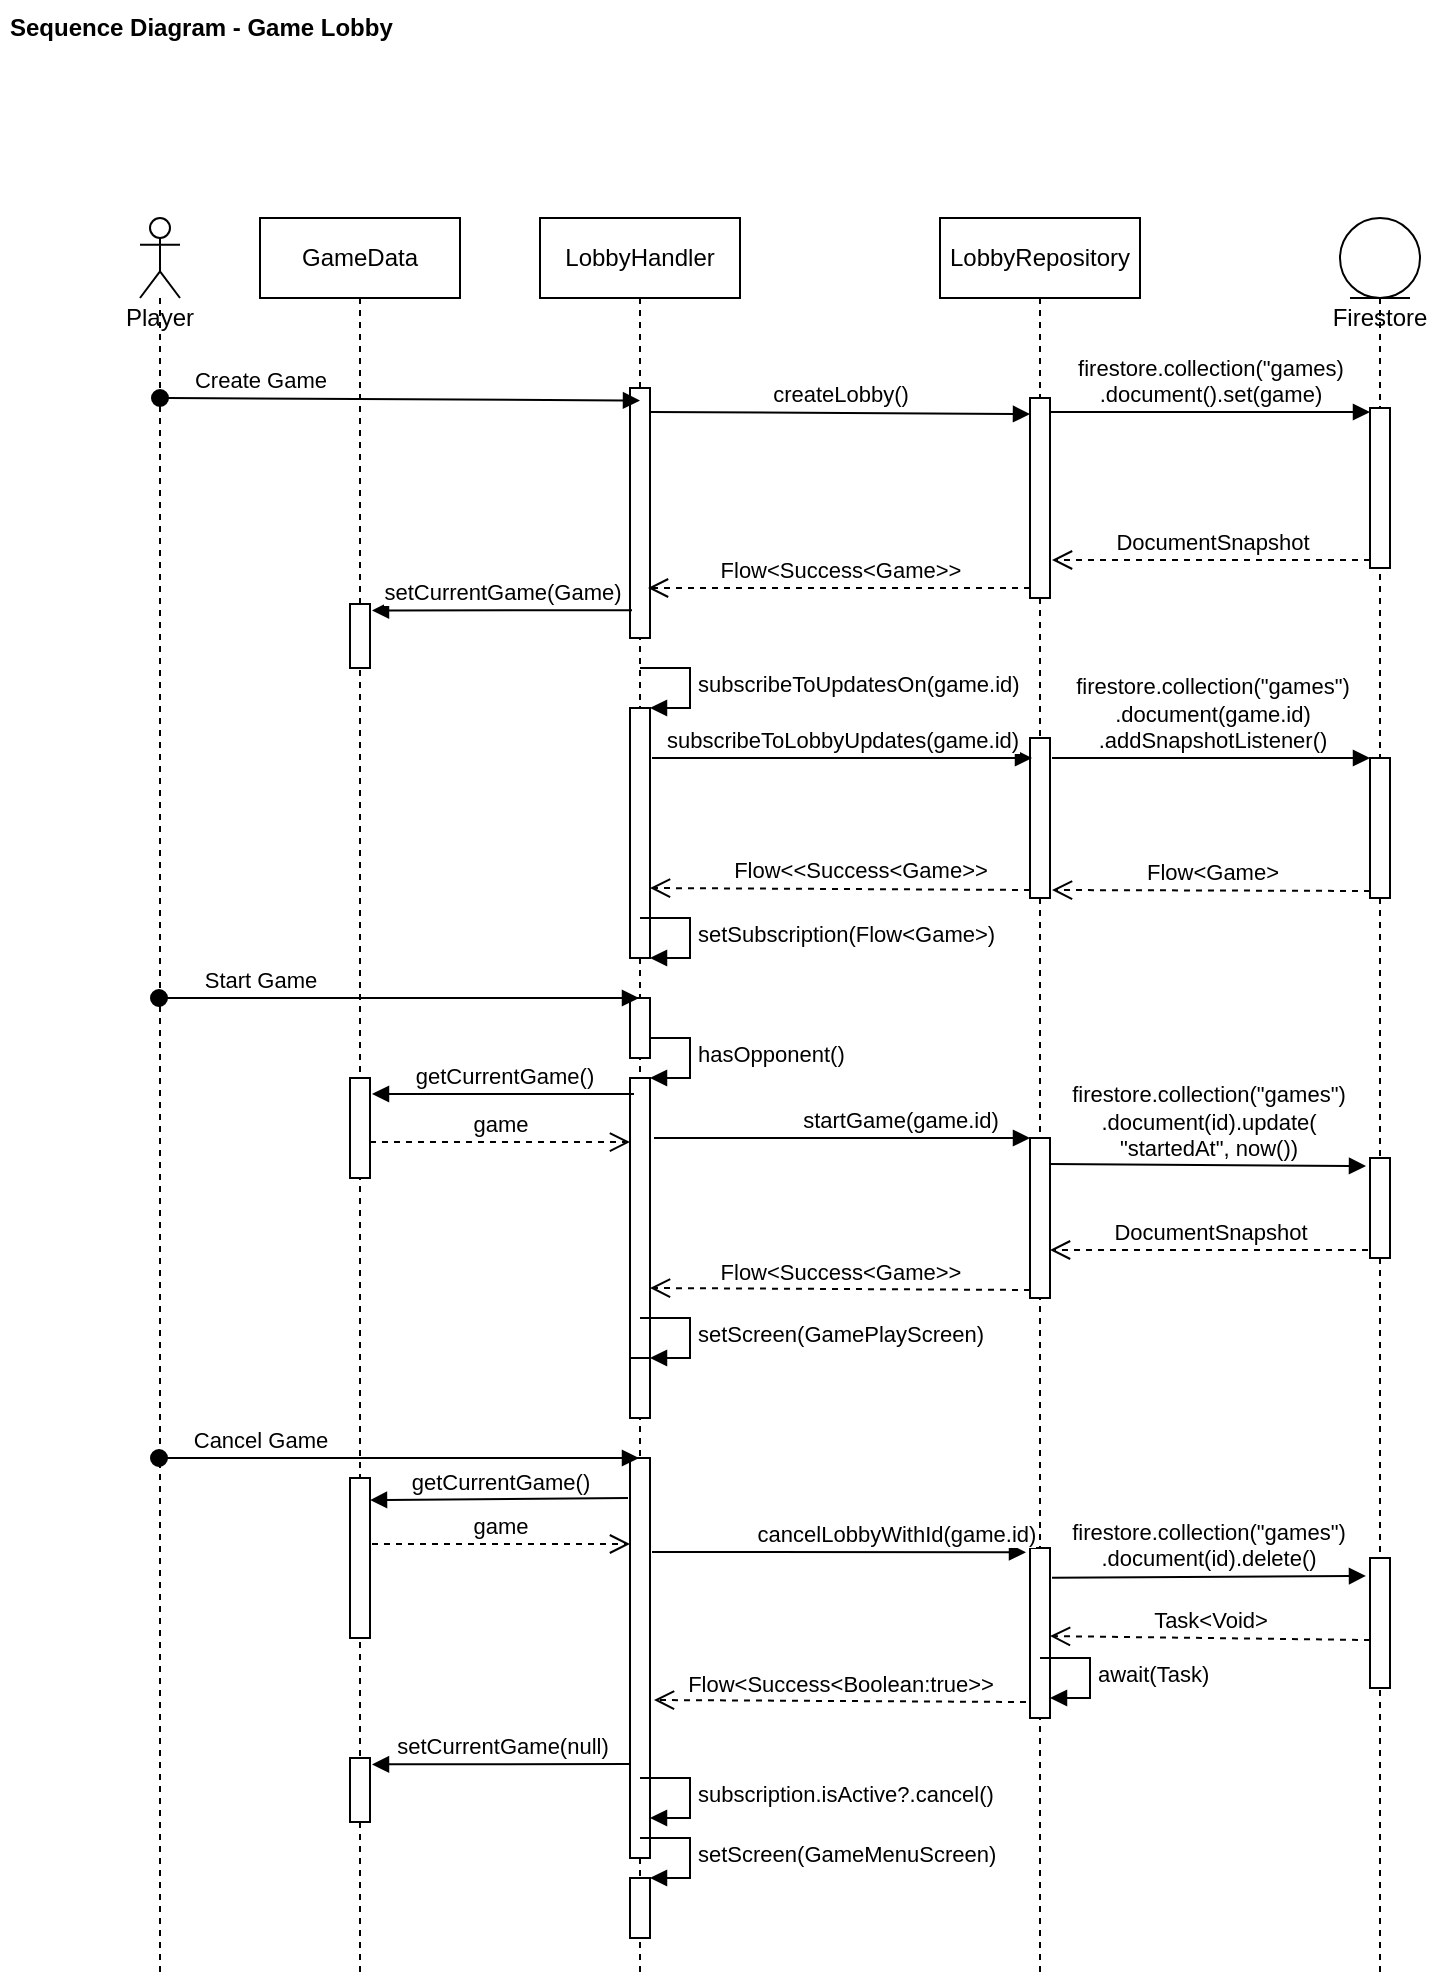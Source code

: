 <mxfile version="13.7.3" type="github" pages="2">
  <diagram id="kgpKYQtTHZ0yAKxKKP6v" name="Create Game">
    <mxGraphModel dx="1422" dy="705" grid="1" gridSize="10" guides="1" tooltips="1" connect="1" arrows="1" fold="1" page="1" pageScale="1" pageWidth="850" pageHeight="1100" math="0" shadow="0">
      <root>
        <mxCell id="0" />
        <mxCell id="1" parent="0" />
        <mxCell id="dDlLGJxj14NWyJv1FB35-57" value="Sequence Diagram - Game Lobby" style="text;align=left;fontStyle=1;verticalAlign=middle;spacingLeft=3;spacingRight=3;strokeColor=none;rotatable=0;points=[[0,0.5],[1,0.5]];portConstraint=eastwest;" parent="1" vertex="1">
          <mxGeometry x="50" y="31" width="230" height="26" as="geometry" />
        </mxCell>
        <mxCell id="G8CXcR0IVf8b9GrvJtcm-22" value="LobbyHandler" style="shape=umlLifeline;perimeter=lifelinePerimeter;whiteSpace=wrap;html=1;container=1;collapsible=0;recursiveResize=0;outlineConnect=0;strokeWidth=1;" vertex="1" parent="1">
          <mxGeometry x="320" y="140" width="100" height="880" as="geometry" />
        </mxCell>
        <mxCell id="G8CXcR0IVf8b9GrvJtcm-37" value="" style="html=1;points=[];perimeter=orthogonalPerimeter;strokeWidth=1;" vertex="1" parent="G8CXcR0IVf8b9GrvJtcm-22">
          <mxGeometry x="45" y="85" width="10" height="125" as="geometry" />
        </mxCell>
        <mxCell id="G8CXcR0IVf8b9GrvJtcm-41" value="" style="html=1;points=[];perimeter=orthogonalPerimeter;strokeWidth=1;" vertex="1" parent="G8CXcR0IVf8b9GrvJtcm-22">
          <mxGeometry x="45" y="430" width="10" height="140" as="geometry" />
        </mxCell>
        <mxCell id="G8CXcR0IVf8b9GrvJtcm-42" value="hasOpponent()" style="edgeStyle=orthogonalEdgeStyle;html=1;align=left;spacingLeft=2;endArrow=block;rounded=0;entryX=1;entryY=0;" edge="1" target="G8CXcR0IVf8b9GrvJtcm-41" parent="G8CXcR0IVf8b9GrvJtcm-22">
          <mxGeometry relative="1" as="geometry">
            <mxPoint x="50" y="410" as="sourcePoint" />
            <Array as="points">
              <mxPoint x="75" y="410" />
            </Array>
          </mxGeometry>
        </mxCell>
        <mxCell id="G8CXcR0IVf8b9GrvJtcm-43" value="" style="html=1;points=[];perimeter=orthogonalPerimeter;strokeWidth=1;" vertex="1" parent="G8CXcR0IVf8b9GrvJtcm-22">
          <mxGeometry x="45" y="390" width="10" height="30" as="geometry" />
        </mxCell>
        <mxCell id="G8CXcR0IVf8b9GrvJtcm-47" value="" style="html=1;points=[];perimeter=orthogonalPerimeter;strokeWidth=1;" vertex="1" parent="G8CXcR0IVf8b9GrvJtcm-22">
          <mxGeometry x="45" y="570" width="10" height="30" as="geometry" />
        </mxCell>
        <mxCell id="G8CXcR0IVf8b9GrvJtcm-48" value="setScreen(GamePlayScreen)" style="edgeStyle=orthogonalEdgeStyle;html=1;align=left;spacingLeft=2;endArrow=block;rounded=0;entryX=1;entryY=0;" edge="1" target="G8CXcR0IVf8b9GrvJtcm-47" parent="G8CXcR0IVf8b9GrvJtcm-22">
          <mxGeometry relative="1" as="geometry">
            <mxPoint x="50" y="550" as="sourcePoint" />
            <Array as="points">
              <mxPoint x="75" y="550" />
            </Array>
          </mxGeometry>
        </mxCell>
        <mxCell id="G8CXcR0IVf8b9GrvJtcm-63" value="" style="html=1;points=[];perimeter=orthogonalPerimeter;strokeWidth=1;" vertex="1" parent="G8CXcR0IVf8b9GrvJtcm-22">
          <mxGeometry x="45" y="245" width="10" height="125" as="geometry" />
        </mxCell>
        <mxCell id="G8CXcR0IVf8b9GrvJtcm-64" value="subscribeToUpdatesOn(game.id)" style="edgeStyle=orthogonalEdgeStyle;html=1;align=left;spacingLeft=2;endArrow=block;rounded=0;entryX=1;entryY=0;" edge="1" target="G8CXcR0IVf8b9GrvJtcm-63" parent="G8CXcR0IVf8b9GrvJtcm-22">
          <mxGeometry relative="1" as="geometry">
            <mxPoint x="50" y="225" as="sourcePoint" />
            <Array as="points">
              <mxPoint x="75" y="225" />
            </Array>
          </mxGeometry>
        </mxCell>
        <mxCell id="G8CXcR0IVf8b9GrvJtcm-74" value="setSubscription(Flow&amp;lt;Game&amp;gt;)" style="edgeStyle=orthogonalEdgeStyle;html=1;align=left;spacingLeft=2;endArrow=block;rounded=0;entryX=1;entryY=0;" edge="1" parent="G8CXcR0IVf8b9GrvJtcm-22">
          <mxGeometry relative="1" as="geometry">
            <mxPoint x="50" y="350" as="sourcePoint" />
            <Array as="points">
              <mxPoint x="75" y="350" />
            </Array>
            <mxPoint x="55" y="370" as="targetPoint" />
          </mxGeometry>
        </mxCell>
        <mxCell id="G8CXcR0IVf8b9GrvJtcm-75" value="" style="html=1;points=[];perimeter=orthogonalPerimeter;strokeWidth=1;" vertex="1" parent="G8CXcR0IVf8b9GrvJtcm-22">
          <mxGeometry x="45" y="620" width="10" height="200" as="geometry" />
        </mxCell>
        <mxCell id="G8CXcR0IVf8b9GrvJtcm-79" value="" style="html=1;points=[];perimeter=orthogonalPerimeter;strokeWidth=1;" vertex="1" parent="G8CXcR0IVf8b9GrvJtcm-22">
          <mxGeometry x="45" y="830" width="10" height="30" as="geometry" />
        </mxCell>
        <mxCell id="G8CXcR0IVf8b9GrvJtcm-80" value="setScreen(GameMenuScreen)" style="edgeStyle=orthogonalEdgeStyle;html=1;align=left;spacingLeft=2;endArrow=block;rounded=0;entryX=1;entryY=0;" edge="1" parent="G8CXcR0IVf8b9GrvJtcm-22" target="G8CXcR0IVf8b9GrvJtcm-79">
          <mxGeometry relative="1" as="geometry">
            <mxPoint x="50" y="810" as="sourcePoint" />
            <Array as="points">
              <mxPoint x="75" y="810" />
            </Array>
          </mxGeometry>
        </mxCell>
        <mxCell id="G8CXcR0IVf8b9GrvJtcm-23" value="LobbyRepository" style="shape=umlLifeline;perimeter=lifelinePerimeter;whiteSpace=wrap;html=1;container=1;collapsible=0;recursiveResize=0;outlineConnect=0;strokeWidth=1;" vertex="1" parent="1">
          <mxGeometry x="520" y="140" width="100" height="880" as="geometry" />
        </mxCell>
        <mxCell id="G8CXcR0IVf8b9GrvJtcm-28" value="" style="html=1;points=[];perimeter=orthogonalPerimeter;strokeWidth=1;" vertex="1" parent="G8CXcR0IVf8b9GrvJtcm-23">
          <mxGeometry x="45" y="90" width="10" height="100" as="geometry" />
        </mxCell>
        <mxCell id="G8CXcR0IVf8b9GrvJtcm-44" value="" style="html=1;points=[];perimeter=orthogonalPerimeter;strokeWidth=1;" vertex="1" parent="G8CXcR0IVf8b9GrvJtcm-23">
          <mxGeometry x="45" y="460" width="10" height="80" as="geometry" />
        </mxCell>
        <mxCell id="G8CXcR0IVf8b9GrvJtcm-66" value="" style="html=1;points=[];perimeter=orthogonalPerimeter;strokeWidth=1;" vertex="1" parent="G8CXcR0IVf8b9GrvJtcm-23">
          <mxGeometry x="45" y="260" width="10" height="80" as="geometry" />
        </mxCell>
        <mxCell id="G8CXcR0IVf8b9GrvJtcm-76" value="" style="html=1;points=[];perimeter=orthogonalPerimeter;strokeWidth=1;" vertex="1" parent="G8CXcR0IVf8b9GrvJtcm-23">
          <mxGeometry x="45" y="665" width="10" height="85" as="geometry" />
        </mxCell>
        <mxCell id="G8CXcR0IVf8b9GrvJtcm-24" value="Player" style="shape=umlLifeline;participant=umlActor;perimeter=lifelinePerimeter;whiteSpace=wrap;html=1;container=1;collapsible=0;recursiveResize=0;verticalAlign=top;spacingTop=36;outlineConnect=0;strokeWidth=1;" vertex="1" parent="1">
          <mxGeometry x="120" y="140" width="20" height="880" as="geometry" />
        </mxCell>
        <mxCell id="G8CXcR0IVf8b9GrvJtcm-31" value="Start Game" style="html=1;verticalAlign=bottom;startArrow=oval;startFill=1;endArrow=block;startSize=8;" edge="1" parent="G8CXcR0IVf8b9GrvJtcm-24">
          <mxGeometry x="-0.578" width="60" relative="1" as="geometry">
            <mxPoint x="9.5" y="390" as="sourcePoint" />
            <mxPoint x="249.5" y="390" as="targetPoint" />
            <mxPoint as="offset" />
          </mxGeometry>
        </mxCell>
        <mxCell id="G8CXcR0IVf8b9GrvJtcm-25" value="Create Game" style="html=1;verticalAlign=bottom;startArrow=oval;startFill=1;endArrow=block;startSize=8;entryX=0.5;entryY=0.05;entryDx=0;entryDy=0;entryPerimeter=0;" edge="1" parent="1" target="G8CXcR0IVf8b9GrvJtcm-37">
          <mxGeometry x="-0.578" width="60" relative="1" as="geometry">
            <mxPoint x="130" y="230" as="sourcePoint" />
            <mxPoint x="310" y="230" as="targetPoint" />
            <mxPoint as="offset" />
          </mxGeometry>
        </mxCell>
        <mxCell id="G8CXcR0IVf8b9GrvJtcm-26" value="Cancel Game" style="html=1;verticalAlign=bottom;startArrow=oval;startFill=1;endArrow=block;startSize=8;" edge="1" parent="1">
          <mxGeometry x="-0.578" width="60" relative="1" as="geometry">
            <mxPoint x="129.5" y="760" as="sourcePoint" />
            <mxPoint x="369.5" y="760" as="targetPoint" />
            <mxPoint as="offset" />
          </mxGeometry>
        </mxCell>
        <mxCell id="G8CXcR0IVf8b9GrvJtcm-29" value="createLobby()" style="html=1;verticalAlign=bottom;endArrow=block;entryX=0;entryY=0.08;entryDx=0;entryDy=0;entryPerimeter=0;exitX=1;exitY=0.096;exitDx=0;exitDy=0;exitPerimeter=0;" edge="1" target="G8CXcR0IVf8b9GrvJtcm-28" parent="1" source="G8CXcR0IVf8b9GrvJtcm-37">
          <mxGeometry relative="1" as="geometry">
            <mxPoint x="324" y="238" as="sourcePoint" />
            <mxPoint x="535" y="220" as="targetPoint" />
          </mxGeometry>
        </mxCell>
        <mxCell id="G8CXcR0IVf8b9GrvJtcm-30" value="Flow&amp;lt;Success&amp;lt;Game&amp;gt;&amp;gt;" style="html=1;verticalAlign=bottom;endArrow=open;dashed=1;endSize=8;exitX=0;exitY=0.95;entryX=0.9;entryY=0.8;entryDx=0;entryDy=0;entryPerimeter=0;" edge="1" source="G8CXcR0IVf8b9GrvJtcm-28" parent="1" target="G8CXcR0IVf8b9GrvJtcm-37">
          <mxGeometry relative="1" as="geometry">
            <mxPoint x="370" y="325" as="targetPoint" />
          </mxGeometry>
        </mxCell>
        <mxCell id="G8CXcR0IVf8b9GrvJtcm-32" value="Firestore" style="shape=umlLifeline;participant=umlEntity;perimeter=lifelinePerimeter;whiteSpace=wrap;html=1;container=1;collapsible=0;recursiveResize=0;verticalAlign=top;spacingTop=36;outlineConnect=0;strokeWidth=1;" vertex="1" parent="1">
          <mxGeometry x="720" y="140" width="40" height="880" as="geometry" />
        </mxCell>
        <mxCell id="G8CXcR0IVf8b9GrvJtcm-34" value="" style="html=1;points=[];perimeter=orthogonalPerimeter;strokeWidth=1;" vertex="1" parent="G8CXcR0IVf8b9GrvJtcm-32">
          <mxGeometry x="15" y="95" width="10" height="80" as="geometry" />
        </mxCell>
        <mxCell id="G8CXcR0IVf8b9GrvJtcm-49" value="" style="html=1;points=[];perimeter=orthogonalPerimeter;strokeWidth=1;" vertex="1" parent="G8CXcR0IVf8b9GrvJtcm-32">
          <mxGeometry x="15" y="470" width="10" height="50" as="geometry" />
        </mxCell>
        <mxCell id="G8CXcR0IVf8b9GrvJtcm-70" value="" style="html=1;points=[];perimeter=orthogonalPerimeter;strokeWidth=1;" vertex="1" parent="G8CXcR0IVf8b9GrvJtcm-32">
          <mxGeometry x="15" y="270" width="10" height="70" as="geometry" />
        </mxCell>
        <mxCell id="G8CXcR0IVf8b9GrvJtcm-85" value="" style="html=1;points=[];perimeter=orthogonalPerimeter;strokeWidth=1;" vertex="1" parent="G8CXcR0IVf8b9GrvJtcm-32">
          <mxGeometry x="15" y="670" width="10" height="65" as="geometry" />
        </mxCell>
        <mxCell id="G8CXcR0IVf8b9GrvJtcm-35" value="firestore.collection(&quot;games)&lt;br&gt;.document().set(game)" style="html=1;verticalAlign=bottom;endArrow=block;entryX=0;entryY=0.025;exitX=1;exitY=0.07;exitDx=0;exitDy=0;exitPerimeter=0;entryDx=0;entryDy=0;entryPerimeter=0;" edge="1" target="G8CXcR0IVf8b9GrvJtcm-34" parent="1" source="G8CXcR0IVf8b9GrvJtcm-28">
          <mxGeometry relative="1" as="geometry">
            <mxPoint x="550" y="235" as="sourcePoint" />
          </mxGeometry>
        </mxCell>
        <mxCell id="G8CXcR0IVf8b9GrvJtcm-36" value="DocumentSnapshot" style="html=1;verticalAlign=bottom;endArrow=open;dashed=1;endSize=8;exitX=0;exitY=0.95;entryX=1.1;entryY=0.81;entryDx=0;entryDy=0;entryPerimeter=0;" edge="1" source="G8CXcR0IVf8b9GrvJtcm-34" parent="1" target="G8CXcR0IVf8b9GrvJtcm-28">
          <mxGeometry relative="1" as="geometry">
            <mxPoint x="645" y="306" as="targetPoint" />
          </mxGeometry>
        </mxCell>
        <mxCell id="G8CXcR0IVf8b9GrvJtcm-45" value="startGame(game.id)" style="html=1;verticalAlign=bottom;endArrow=block;entryX=0;entryY=0;" edge="1" target="G8CXcR0IVf8b9GrvJtcm-44" parent="1">
          <mxGeometry x="0.308" relative="1" as="geometry">
            <mxPoint x="377" y="600" as="sourcePoint" />
            <mxPoint as="offset" />
          </mxGeometry>
        </mxCell>
        <mxCell id="G8CXcR0IVf8b9GrvJtcm-46" value="Flow&amp;lt;Success&amp;lt;Game&amp;gt;&amp;gt;" style="html=1;verticalAlign=bottom;endArrow=open;dashed=1;endSize=8;exitX=0;exitY=0.95;entryX=1;entryY=0.75;entryDx=0;entryDy=0;entryPerimeter=0;" edge="1" source="G8CXcR0IVf8b9GrvJtcm-44" parent="1" target="G8CXcR0IVf8b9GrvJtcm-41">
          <mxGeometry relative="1" as="geometry">
            <mxPoint x="465" y="656" as="targetPoint" />
          </mxGeometry>
        </mxCell>
        <mxCell id="G8CXcR0IVf8b9GrvJtcm-50" value="firestore.collection(&quot;games&quot;)&lt;br&gt;.document(id).update(&lt;br&gt;&quot;startedAt&quot;, now())" style="html=1;verticalAlign=bottom;endArrow=block;entryX=-0.2;entryY=0.08;entryDx=0;entryDy=0;entryPerimeter=0;exitX=1;exitY=0.163;exitDx=0;exitDy=0;exitPerimeter=0;" edge="1" parent="1" source="G8CXcR0IVf8b9GrvJtcm-44" target="G8CXcR0IVf8b9GrvJtcm-49">
          <mxGeometry relative="1" as="geometry">
            <mxPoint x="600" y="640" as="sourcePoint" />
            <mxPoint x="745" y="337" as="targetPoint" />
          </mxGeometry>
        </mxCell>
        <mxCell id="G8CXcR0IVf8b9GrvJtcm-51" value="DocumentSnapshot" style="html=1;verticalAlign=bottom;endArrow=open;dashed=1;endSize=8;exitX=-0.1;exitY=0.92;entryX=1;entryY=0.7;entryDx=0;entryDy=0;entryPerimeter=0;exitDx=0;exitDy=0;exitPerimeter=0;" edge="1" parent="1" source="G8CXcR0IVf8b9GrvJtcm-49" target="G8CXcR0IVf8b9GrvJtcm-44">
          <mxGeometry relative="1" as="geometry">
            <mxPoint x="556" y="411" as="targetPoint" />
            <mxPoint x="745" y="411" as="sourcePoint" />
          </mxGeometry>
        </mxCell>
        <mxCell id="G8CXcR0IVf8b9GrvJtcm-54" value="GameData" style="shape=umlLifeline;perimeter=lifelinePerimeter;whiteSpace=wrap;html=1;container=1;collapsible=0;recursiveResize=0;outlineConnect=0;strokeWidth=1;" vertex="1" parent="1">
          <mxGeometry x="180" y="140" width="100" height="880" as="geometry" />
        </mxCell>
        <mxCell id="G8CXcR0IVf8b9GrvJtcm-55" value="" style="html=1;points=[];perimeter=orthogonalPerimeter;strokeWidth=1;" vertex="1" parent="G8CXcR0IVf8b9GrvJtcm-54">
          <mxGeometry x="45" y="193" width="10" height="32" as="geometry" />
        </mxCell>
        <mxCell id="G8CXcR0IVf8b9GrvJtcm-59" value="" style="html=1;points=[];perimeter=orthogonalPerimeter;strokeWidth=1;" vertex="1" parent="G8CXcR0IVf8b9GrvJtcm-54">
          <mxGeometry x="45" y="430" width="10" height="50" as="geometry" />
        </mxCell>
        <mxCell id="G8CXcR0IVf8b9GrvJtcm-77" value="" style="html=1;points=[];perimeter=orthogonalPerimeter;strokeWidth=1;" vertex="1" parent="G8CXcR0IVf8b9GrvJtcm-54">
          <mxGeometry x="45" y="770" width="10" height="32" as="geometry" />
        </mxCell>
        <mxCell id="G8CXcR0IVf8b9GrvJtcm-83" value="" style="html=1;points=[];perimeter=orthogonalPerimeter;strokeWidth=1;" vertex="1" parent="G8CXcR0IVf8b9GrvJtcm-54">
          <mxGeometry x="45" y="630" width="10" height="80" as="geometry" />
        </mxCell>
        <mxCell id="G8CXcR0IVf8b9GrvJtcm-58" value="setCurrentGame(Game)" style="html=1;verticalAlign=bottom;endArrow=block;exitX=0.1;exitY=0.889;exitDx=0;exitDy=0;exitPerimeter=0;entryX=1.1;entryY=0.1;entryDx=0;entryDy=0;entryPerimeter=0;" edge="1" parent="1" source="G8CXcR0IVf8b9GrvJtcm-37" target="G8CXcR0IVf8b9GrvJtcm-55">
          <mxGeometry width="80" relative="1" as="geometry">
            <mxPoint x="330" y="390" as="sourcePoint" />
            <mxPoint x="410" y="390" as="targetPoint" />
          </mxGeometry>
        </mxCell>
        <mxCell id="G8CXcR0IVf8b9GrvJtcm-60" value="getCurrentGame()" style="html=1;verticalAlign=bottom;endArrow=block;entryX=1.1;entryY=0.16;entryDx=0;entryDy=0;entryPerimeter=0;exitX=0.2;exitY=0.057;exitDx=0;exitDy=0;exitPerimeter=0;" edge="1" parent="1" source="G8CXcR0IVf8b9GrvJtcm-41" target="G8CXcR0IVf8b9GrvJtcm-59">
          <mxGeometry width="80" relative="1" as="geometry">
            <mxPoint x="310" y="570" as="sourcePoint" />
            <mxPoint x="360" y="670" as="targetPoint" />
          </mxGeometry>
        </mxCell>
        <mxCell id="G8CXcR0IVf8b9GrvJtcm-62" value="game" style="html=1;verticalAlign=bottom;endArrow=open;dashed=1;endSize=8;exitX=1;exitY=0.64;exitDx=0;exitDy=0;exitPerimeter=0;entryX=0;entryY=0.229;entryDx=0;entryDy=0;entryPerimeter=0;" edge="1" parent="1" source="G8CXcR0IVf8b9GrvJtcm-59" target="G8CXcR0IVf8b9GrvJtcm-41">
          <mxGeometry relative="1" as="geometry">
            <mxPoint x="385" y="685" as="targetPoint" />
            <mxPoint x="575" y="686" as="sourcePoint" />
          </mxGeometry>
        </mxCell>
        <mxCell id="G8CXcR0IVf8b9GrvJtcm-67" value="subscribeToLobbyUpdates(game.id)" style="html=1;verticalAlign=bottom;endArrow=block;entryX=0.1;entryY=0.125;entryDx=0;entryDy=0;entryPerimeter=0;" edge="1" target="G8CXcR0IVf8b9GrvJtcm-66" parent="1">
          <mxGeometry relative="1" as="geometry">
            <mxPoint x="376" y="410" as="sourcePoint" />
          </mxGeometry>
        </mxCell>
        <mxCell id="G8CXcR0IVf8b9GrvJtcm-68" value="Flow&amp;lt;&amp;lt;Success&amp;lt;Game&amp;gt;&amp;gt;" style="html=1;verticalAlign=bottom;endArrow=open;dashed=1;endSize=8;exitX=0;exitY=0.95;entryX=1;entryY=0.72;entryDx=0;entryDy=0;entryPerimeter=0;" edge="1" source="G8CXcR0IVf8b9GrvJtcm-66" parent="1" target="G8CXcR0IVf8b9GrvJtcm-63">
          <mxGeometry x="-0.105" y="-1" relative="1" as="geometry">
            <mxPoint x="495" y="476" as="targetPoint" />
            <mxPoint as="offset" />
          </mxGeometry>
        </mxCell>
        <mxCell id="G8CXcR0IVf8b9GrvJtcm-71" value="firestore.collection(&quot;games&quot;)&lt;br&gt;.document(game.id)&lt;br&gt;.addSnapshotListener()" style="html=1;verticalAlign=bottom;endArrow=block;entryX=0;entryY=0;exitX=1.1;exitY=0.125;exitDx=0;exitDy=0;exitPerimeter=0;" edge="1" target="G8CXcR0IVf8b9GrvJtcm-70" parent="1" source="G8CXcR0IVf8b9GrvJtcm-66">
          <mxGeometry relative="1" as="geometry">
            <mxPoint x="665" y="400" as="sourcePoint" />
          </mxGeometry>
        </mxCell>
        <mxCell id="G8CXcR0IVf8b9GrvJtcm-72" value="Flow&amp;lt;Game&amp;gt;" style="html=1;verticalAlign=bottom;endArrow=open;dashed=1;endSize=8;exitX=0;exitY=0.95;entryX=1.1;entryY=0.95;entryDx=0;entryDy=0;entryPerimeter=0;" edge="1" source="G8CXcR0IVf8b9GrvJtcm-70" parent="1" target="G8CXcR0IVf8b9GrvJtcm-66">
          <mxGeometry relative="1" as="geometry">
            <mxPoint x="665" y="476" as="targetPoint" />
          </mxGeometry>
        </mxCell>
        <mxCell id="G8CXcR0IVf8b9GrvJtcm-78" value="setCurrentGame(null)" style="html=1;verticalAlign=bottom;endArrow=block;exitX=0;exitY=0.765;exitDx=0;exitDy=0;exitPerimeter=0;entryX=1.1;entryY=0.1;entryDx=0;entryDy=0;entryPerimeter=0;" edge="1" parent="1" target="G8CXcR0IVf8b9GrvJtcm-77" source="G8CXcR0IVf8b9GrvJtcm-75">
          <mxGeometry width="80" relative="1" as="geometry">
            <mxPoint x="366" y="833.125" as="sourcePoint" />
            <mxPoint x="410" y="887" as="targetPoint" />
          </mxGeometry>
        </mxCell>
        <mxCell id="G8CXcR0IVf8b9GrvJtcm-81" value="cancelLobbyWithId(game.id)" style="html=1;verticalAlign=bottom;endArrow=block;entryX=-0.2;entryY=0.025;exitX=1.1;exitY=0.235;exitDx=0;exitDy=0;exitPerimeter=0;entryDx=0;entryDy=0;entryPerimeter=0;" edge="1" parent="1" source="G8CXcR0IVf8b9GrvJtcm-75" target="G8CXcR0IVf8b9GrvJtcm-76">
          <mxGeometry x="0.308" relative="1" as="geometry">
            <mxPoint x="400" y="770" as="sourcePoint" />
            <mxPoint x="588" y="770" as="targetPoint" />
            <mxPoint as="offset" />
          </mxGeometry>
        </mxCell>
        <mxCell id="G8CXcR0IVf8b9GrvJtcm-82" value="getCurrentGame()" style="html=1;verticalAlign=bottom;endArrow=block;entryX=1;entryY=0.138;entryDx=0;entryDy=0;entryPerimeter=0;exitX=-0.1;exitY=0.1;exitDx=0;exitDy=0;exitPerimeter=0;" edge="1" parent="1" source="G8CXcR0IVf8b9GrvJtcm-75" target="G8CXcR0IVf8b9GrvJtcm-83">
          <mxGeometry width="80" relative="1" as="geometry">
            <mxPoint x="361" y="780" as="sourcePoint" />
            <mxPoint x="230" y="780.02" as="targetPoint" />
          </mxGeometry>
        </mxCell>
        <mxCell id="G8CXcR0IVf8b9GrvJtcm-84" value="game" style="html=1;verticalAlign=bottom;endArrow=open;dashed=1;endSize=8;exitX=1.1;exitY=0.413;exitDx=0;exitDy=0;exitPerimeter=0;entryX=0;entryY=0.215;entryDx=0;entryDy=0;entryPerimeter=0;" edge="1" parent="1" source="G8CXcR0IVf8b9GrvJtcm-83" target="G8CXcR0IVf8b9GrvJtcm-75">
          <mxGeometry relative="1" as="geometry">
            <mxPoint x="375" y="612.06" as="targetPoint" />
            <mxPoint x="245" y="612" as="sourcePoint" />
          </mxGeometry>
        </mxCell>
        <mxCell id="G8CXcR0IVf8b9GrvJtcm-86" value="firestore.collection(&quot;games&quot;)&lt;br&gt;.document(id).delete()" style="html=1;verticalAlign=bottom;endArrow=block;exitX=1.1;exitY=0.175;exitDx=0;exitDy=0;exitPerimeter=0;entryX=-0.2;entryY=0.138;entryDx=0;entryDy=0;entryPerimeter=0;" edge="1" parent="1" source="G8CXcR0IVf8b9GrvJtcm-76" target="G8CXcR0IVf8b9GrvJtcm-85">
          <mxGeometry width="80" relative="1" as="geometry">
            <mxPoint x="620" y="840" as="sourcePoint" />
            <mxPoint x="700" y="840" as="targetPoint" />
          </mxGeometry>
        </mxCell>
        <mxCell id="G8CXcR0IVf8b9GrvJtcm-87" value="Task&amp;lt;Void&amp;gt;" style="html=1;verticalAlign=bottom;endArrow=open;dashed=1;endSize=8;exitX=0;exitY=0.631;entryX=1;entryY=0.518;entryDx=0;entryDy=0;entryPerimeter=0;exitDx=0;exitDy=0;exitPerimeter=0;" edge="1" parent="1" source="G8CXcR0IVf8b9GrvJtcm-85" target="G8CXcR0IVf8b9GrvJtcm-76">
          <mxGeometry relative="1" as="geometry">
            <mxPoint x="540" y="920" as="targetPoint" />
            <mxPoint x="730" y="921" as="sourcePoint" />
          </mxGeometry>
        </mxCell>
        <mxCell id="G8CXcR0IVf8b9GrvJtcm-89" value="Flow&amp;lt;Success&amp;lt;Boolean:true&amp;gt;&amp;gt;" style="html=1;verticalAlign=bottom;endArrow=open;dashed=1;endSize=8;entryX=1.2;entryY=0.605;entryDx=0;entryDy=0;entryPerimeter=0;exitX=-0.2;exitY=0.906;exitDx=0;exitDy=0;exitPerimeter=0;" edge="1" parent="1" source="G8CXcR0IVf8b9GrvJtcm-76" target="G8CXcR0IVf8b9GrvJtcm-75">
          <mxGeometry relative="1" as="geometry">
            <mxPoint x="587" y="861" as="targetPoint" />
            <mxPoint x="560" y="862" as="sourcePoint" />
          </mxGeometry>
        </mxCell>
        <mxCell id="G8CXcR0IVf8b9GrvJtcm-90" value="await(Task)" style="edgeStyle=orthogonalEdgeStyle;html=1;align=left;spacingLeft=2;endArrow=block;rounded=0;entryX=1;entryY=0;" edge="1" parent="1">
          <mxGeometry relative="1" as="geometry">
            <mxPoint x="570" y="860" as="sourcePoint" />
            <Array as="points">
              <mxPoint x="595" y="860" />
            </Array>
            <mxPoint x="575" y="880" as="targetPoint" />
          </mxGeometry>
        </mxCell>
        <mxCell id="G8CXcR0IVf8b9GrvJtcm-91" value="subscription.isActive?.cancel()" style="edgeStyle=orthogonalEdgeStyle;html=1;align=left;spacingLeft=2;endArrow=block;rounded=0;entryX=1;entryY=0;" edge="1" parent="1">
          <mxGeometry relative="1" as="geometry">
            <mxPoint x="370" y="920" as="sourcePoint" />
            <Array as="points">
              <mxPoint x="395" y="920" />
            </Array>
            <mxPoint x="375" y="940" as="targetPoint" />
          </mxGeometry>
        </mxCell>
      </root>
    </mxGraphModel>
  </diagram>
  <diagram name="Join Game" id="2xBuiX94_EXEh1Pn4jv8">
    <mxGraphModel dx="1422" dy="705" grid="1" gridSize="10" guides="1" tooltips="1" connect="1" arrows="1" fold="1" page="1" pageScale="1" pageWidth="850" pageHeight="1100" math="0" shadow="0">
      <root>
        <mxCell id="lXvvvcH5vd0HoB4RLtWZ-0" />
        <mxCell id="lXvvvcH5vd0HoB4RLtWZ-1" parent="lXvvvcH5vd0HoB4RLtWZ-0" />
        <mxCell id="lXvvvcH5vd0HoB4RLtWZ-2" value="Sequence Diagram - Game Lobby" style="text;align=left;fontStyle=1;verticalAlign=middle;spacingLeft=3;spacingRight=3;strokeColor=none;rotatable=0;points=[[0,0.5],[1,0.5]];portConstraint=eastwest;" vertex="1" parent="lXvvvcH5vd0HoB4RLtWZ-1">
          <mxGeometry x="50" y="31" width="230" height="26" as="geometry" />
        </mxCell>
        <mxCell id="lXvvvcH5vd0HoB4RLtWZ-3" value="LobbyHandler" style="shape=umlLifeline;perimeter=lifelinePerimeter;whiteSpace=wrap;html=1;container=1;collapsible=0;recursiveResize=0;outlineConnect=0;strokeWidth=1;" vertex="1" parent="lXvvvcH5vd0HoB4RLtWZ-1">
          <mxGeometry x="300" y="80" width="100" height="850" as="geometry" />
        </mxCell>
        <mxCell id="lXvvvcH5vd0HoB4RLtWZ-4" value="" style="html=1;points=[];perimeter=orthogonalPerimeter;strokeWidth=1;" vertex="1" parent="lXvvvcH5vd0HoB4RLtWZ-3">
          <mxGeometry x="45" y="85" width="10" height="125" as="geometry" />
        </mxCell>
        <mxCell id="lXvvvcH5vd0HoB4RLtWZ-5" value="" style="html=1;points=[];perimeter=orthogonalPerimeter;strokeWidth=1;" vertex="1" parent="lXvvvcH5vd0HoB4RLtWZ-3">
          <mxGeometry x="45" y="430" width="10" height="140" as="geometry" />
        </mxCell>
        <mxCell id="lXvvvcH5vd0HoB4RLtWZ-6" value="hasCurrentGame()" style="edgeStyle=orthogonalEdgeStyle;html=1;align=left;spacingLeft=2;endArrow=block;rounded=0;entryX=1;entryY=0;" edge="1" parent="lXvvvcH5vd0HoB4RLtWZ-3" target="lXvvvcH5vd0HoB4RLtWZ-5">
          <mxGeometry relative="1" as="geometry">
            <mxPoint x="50" y="410" as="sourcePoint" />
            <Array as="points">
              <mxPoint x="75" y="410" />
            </Array>
          </mxGeometry>
        </mxCell>
        <mxCell id="lXvvvcH5vd0HoB4RLtWZ-7" value="" style="html=1;points=[];perimeter=orthogonalPerimeter;strokeWidth=1;" vertex="1" parent="lXvvvcH5vd0HoB4RLtWZ-3">
          <mxGeometry x="45" y="390" width="10" height="30" as="geometry" />
        </mxCell>
        <mxCell id="lXvvvcH5vd0HoB4RLtWZ-8" value="" style="html=1;points=[];perimeter=orthogonalPerimeter;strokeWidth=1;" vertex="1" parent="lXvvvcH5vd0HoB4RLtWZ-3">
          <mxGeometry x="45" y="570" width="10" height="30" as="geometry" />
        </mxCell>
        <mxCell id="lXvvvcH5vd0HoB4RLtWZ-9" value="setScreen(GameMenuScreen)" style="edgeStyle=orthogonalEdgeStyle;html=1;align=left;spacingLeft=2;endArrow=block;rounded=0;entryX=1;entryY=0;" edge="1" parent="lXvvvcH5vd0HoB4RLtWZ-3" target="lXvvvcH5vd0HoB4RLtWZ-8">
          <mxGeometry relative="1" as="geometry">
            <mxPoint x="50" y="550" as="sourcePoint" />
            <Array as="points">
              <mxPoint x="75" y="550" />
            </Array>
          </mxGeometry>
        </mxCell>
        <mxCell id="lXvvvcH5vd0HoB4RLtWZ-10" value="" style="html=1;points=[];perimeter=orthogonalPerimeter;strokeWidth=1;" vertex="1" parent="lXvvvcH5vd0HoB4RLtWZ-3">
          <mxGeometry x="45" y="245" width="10" height="125" as="geometry" />
        </mxCell>
        <mxCell id="lXvvvcH5vd0HoB4RLtWZ-11" value="subscribeToUpdatesOn(game.id)" style="edgeStyle=orthogonalEdgeStyle;html=1;align=left;spacingLeft=2;endArrow=block;rounded=0;entryX=1;entryY=0;" edge="1" parent="lXvvvcH5vd0HoB4RLtWZ-3" target="lXvvvcH5vd0HoB4RLtWZ-10">
          <mxGeometry relative="1" as="geometry">
            <mxPoint x="50" y="225" as="sourcePoint" />
            <Array as="points">
              <mxPoint x="75" y="225" />
            </Array>
          </mxGeometry>
        </mxCell>
        <mxCell id="lXvvvcH5vd0HoB4RLtWZ-12" value="setSubscription(Flow&amp;lt;Game&amp;gt;)" style="edgeStyle=orthogonalEdgeStyle;html=1;align=left;spacingLeft=2;endArrow=block;rounded=0;entryX=1;entryY=0;" edge="1" parent="lXvvvcH5vd0HoB4RLtWZ-3">
          <mxGeometry relative="1" as="geometry">
            <mxPoint x="50" y="350" as="sourcePoint" />
            <Array as="points">
              <mxPoint x="75" y="350" />
            </Array>
            <mxPoint x="55" y="370" as="targetPoint" />
          </mxGeometry>
        </mxCell>
        <mxCell id="lXvvvcH5vd0HoB4RLtWZ-65" value="" style="html=1;points=[];perimeter=orthogonalPerimeter;strokeWidth=1;" vertex="1" parent="lXvvvcH5vd0HoB4RLtWZ-3">
          <mxGeometry x="45" y="620" width="10" height="30" as="geometry" />
        </mxCell>
        <mxCell id="lXvvvcH5vd0HoB4RLtWZ-66" value="" style="html=1;points=[];perimeter=orthogonalPerimeter;strokeWidth=1;" vertex="1" parent="lXvvvcH5vd0HoB4RLtWZ-3">
          <mxGeometry x="45" y="670" width="10" height="30" as="geometry" />
        </mxCell>
        <mxCell id="lXvvvcH5vd0HoB4RLtWZ-67" value="isLobbyDeleted()" style="edgeStyle=orthogonalEdgeStyle;html=1;align=left;spacingLeft=2;endArrow=block;rounded=0;entryX=1;entryY=0;" edge="1" target="lXvvvcH5vd0HoB4RLtWZ-66" parent="lXvvvcH5vd0HoB4RLtWZ-3">
          <mxGeometry relative="1" as="geometry">
            <mxPoint x="50" y="650" as="sourcePoint" />
            <Array as="points">
              <mxPoint x="75" y="650" />
            </Array>
          </mxGeometry>
        </mxCell>
        <mxCell id="lXvvvcH5vd0HoB4RLtWZ-68" value="" style="html=1;points=[];perimeter=orthogonalPerimeter;strokeWidth=1;" vertex="1" parent="lXvvvcH5vd0HoB4RLtWZ-3">
          <mxGeometry x="45" y="730" width="10" height="40" as="geometry" />
        </mxCell>
        <mxCell id="lXvvvcH5vd0HoB4RLtWZ-69" value="isGameStarted()" style="edgeStyle=orthogonalEdgeStyle;html=1;align=left;spacingLeft=2;endArrow=block;rounded=0;entryX=1;entryY=0;" edge="1" target="lXvvvcH5vd0HoB4RLtWZ-68" parent="lXvvvcH5vd0HoB4RLtWZ-3">
          <mxGeometry relative="1" as="geometry">
            <mxPoint x="50" y="710" as="sourcePoint" />
            <Array as="points">
              <mxPoint x="75" y="710" />
            </Array>
          </mxGeometry>
        </mxCell>
        <mxCell id="lXvvvcH5vd0HoB4RLtWZ-70" value="" style="html=1;points=[];perimeter=orthogonalPerimeter;strokeWidth=1;" vertex="1" parent="lXvvvcH5vd0HoB4RLtWZ-3">
          <mxGeometry x="45" y="800" width="10" height="40" as="geometry" />
        </mxCell>
        <mxCell id="lXvvvcH5vd0HoB4RLtWZ-71" value="setGameMenuScreen(GamePlayScreen)" style="edgeStyle=orthogonalEdgeStyle;html=1;align=left;spacingLeft=2;endArrow=block;rounded=0;entryX=1;entryY=0;" edge="1" target="lXvvvcH5vd0HoB4RLtWZ-70" parent="lXvvvcH5vd0HoB4RLtWZ-3">
          <mxGeometry relative="1" as="geometry">
            <mxPoint x="50" y="780" as="sourcePoint" />
            <Array as="points">
              <mxPoint x="75" y="780" />
            </Array>
          </mxGeometry>
        </mxCell>
        <mxCell id="lXvvvcH5vd0HoB4RLtWZ-16" value="LobbyRepository" style="shape=umlLifeline;perimeter=lifelinePerimeter;whiteSpace=wrap;html=1;container=1;collapsible=0;recursiveResize=0;outlineConnect=0;strokeWidth=1;" vertex="1" parent="lXvvvcH5vd0HoB4RLtWZ-1">
          <mxGeometry x="500" y="80" width="100" height="840" as="geometry" />
        </mxCell>
        <mxCell id="lXvvvcH5vd0HoB4RLtWZ-17" value="" style="html=1;points=[];perimeter=orthogonalPerimeter;strokeWidth=1;" vertex="1" parent="lXvvvcH5vd0HoB4RLtWZ-16">
          <mxGeometry x="45" y="90" width="10" height="100" as="geometry" />
        </mxCell>
        <mxCell id="lXvvvcH5vd0HoB4RLtWZ-18" value="" style="html=1;points=[];perimeter=orthogonalPerimeter;strokeWidth=1;" vertex="1" parent="lXvvvcH5vd0HoB4RLtWZ-16">
          <mxGeometry x="45" y="460" width="10" height="80" as="geometry" />
        </mxCell>
        <mxCell id="lXvvvcH5vd0HoB4RLtWZ-19" value="" style="html=1;points=[];perimeter=orthogonalPerimeter;strokeWidth=1;" vertex="1" parent="lXvvvcH5vd0HoB4RLtWZ-16">
          <mxGeometry x="45" y="260" width="10" height="80" as="geometry" />
        </mxCell>
        <mxCell id="lXvvvcH5vd0HoB4RLtWZ-63" value="" style="html=1;points=[];perimeter=orthogonalPerimeter;strokeWidth=1;" vertex="1" parent="lXvvvcH5vd0HoB4RLtWZ-16">
          <mxGeometry x="45" y="579" width="10" height="91" as="geometry" />
        </mxCell>
        <mxCell id="lXvvvcH5vd0HoB4RLtWZ-21" value="Player" style="shape=umlLifeline;participant=umlActor;perimeter=lifelinePerimeter;whiteSpace=wrap;html=1;container=1;collapsible=0;recursiveResize=0;verticalAlign=top;spacingTop=36;outlineConnect=0;strokeWidth=1;" vertex="1" parent="lXvvvcH5vd0HoB4RLtWZ-1">
          <mxGeometry x="100" y="80" width="20" height="840" as="geometry" />
        </mxCell>
        <mxCell id="lXvvvcH5vd0HoB4RLtWZ-22" value="Leave Lobby" style="html=1;verticalAlign=bottom;startArrow=oval;startFill=1;endArrow=block;startSize=8;" edge="1" parent="lXvvvcH5vd0HoB4RLtWZ-21">
          <mxGeometry x="-0.578" width="60" relative="1" as="geometry">
            <mxPoint x="9.5" y="390" as="sourcePoint" />
            <mxPoint x="249.5" y="390" as="targetPoint" />
            <mxPoint as="offset" />
          </mxGeometry>
        </mxCell>
        <mxCell id="lXvvvcH5vd0HoB4RLtWZ-23" value="Join Game With Code" style="html=1;verticalAlign=bottom;startArrow=oval;startFill=1;endArrow=block;startSize=8;entryX=0.5;entryY=0.05;entryDx=0;entryDy=0;entryPerimeter=0;" edge="1" parent="lXvvvcH5vd0HoB4RLtWZ-1" target="lXvvvcH5vd0HoB4RLtWZ-4">
          <mxGeometry x="-0.417" y="-1" width="60" relative="1" as="geometry">
            <mxPoint x="110" y="170" as="sourcePoint" />
            <mxPoint x="290" y="170" as="targetPoint" />
            <mxPoint as="offset" />
          </mxGeometry>
        </mxCell>
        <mxCell id="lXvvvcH5vd0HoB4RLtWZ-25" value="joinLobbyWithCode(code)" style="html=1;verticalAlign=bottom;endArrow=block;entryX=0;entryY=0.08;entryDx=0;entryDy=0;entryPerimeter=0;exitX=1;exitY=0.096;exitDx=0;exitDy=0;exitPerimeter=0;" edge="1" parent="lXvvvcH5vd0HoB4RLtWZ-1" source="lXvvvcH5vd0HoB4RLtWZ-4" target="lXvvvcH5vd0HoB4RLtWZ-17">
          <mxGeometry relative="1" as="geometry">
            <mxPoint x="304" y="178" as="sourcePoint" />
            <mxPoint x="515" y="160" as="targetPoint" />
          </mxGeometry>
        </mxCell>
        <mxCell id="lXvvvcH5vd0HoB4RLtWZ-26" value="Flow&amp;lt;Success&amp;lt;Game&amp;gt;&amp;gt;" style="html=1;verticalAlign=bottom;endArrow=open;dashed=1;endSize=8;exitX=0;exitY=0.95;entryX=0.9;entryY=0.8;entryDx=0;entryDy=0;entryPerimeter=0;" edge="1" parent="lXvvvcH5vd0HoB4RLtWZ-1" source="lXvvvcH5vd0HoB4RLtWZ-17" target="lXvvvcH5vd0HoB4RLtWZ-4">
          <mxGeometry relative="1" as="geometry">
            <mxPoint x="350" y="265" as="targetPoint" />
          </mxGeometry>
        </mxCell>
        <mxCell id="lXvvvcH5vd0HoB4RLtWZ-27" value="Firestore" style="shape=umlLifeline;participant=umlEntity;perimeter=lifelinePerimeter;whiteSpace=wrap;html=1;container=1;collapsible=0;recursiveResize=0;verticalAlign=top;spacingTop=36;outlineConnect=0;strokeWidth=1;" vertex="1" parent="lXvvvcH5vd0HoB4RLtWZ-1">
          <mxGeometry x="700" y="80" width="40" height="840" as="geometry" />
        </mxCell>
        <mxCell id="lXvvvcH5vd0HoB4RLtWZ-28" value="" style="html=1;points=[];perimeter=orthogonalPerimeter;strokeWidth=1;" vertex="1" parent="lXvvvcH5vd0HoB4RLtWZ-27">
          <mxGeometry x="15" y="95" width="10" height="80" as="geometry" />
        </mxCell>
        <mxCell id="lXvvvcH5vd0HoB4RLtWZ-29" value="" style="html=1;points=[];perimeter=orthogonalPerimeter;strokeWidth=1;" vertex="1" parent="lXvvvcH5vd0HoB4RLtWZ-27">
          <mxGeometry x="15" y="470" width="10" height="50" as="geometry" />
        </mxCell>
        <mxCell id="lXvvvcH5vd0HoB4RLtWZ-30" value="" style="html=1;points=[];perimeter=orthogonalPerimeter;strokeWidth=1;" vertex="1" parent="lXvvvcH5vd0HoB4RLtWZ-27">
          <mxGeometry x="15" y="270" width="10" height="70" as="geometry" />
        </mxCell>
        <mxCell id="lXvvvcH5vd0HoB4RLtWZ-62" value="Game Has Updated" style="html=1;verticalAlign=bottom;startArrow=oval;startFill=1;endArrow=block;startSize=8;entryX=1;entryY=0.013;entryDx=0;entryDy=0;entryPerimeter=0;" edge="1" parent="lXvvvcH5vd0HoB4RLtWZ-27" target="lXvvvcH5vd0HoB4RLtWZ-63">
          <mxGeometry width="60" relative="1" as="geometry">
            <mxPoint x="20" y="580" as="sourcePoint" />
            <mxPoint x="-130" y="580" as="targetPoint" />
          </mxGeometry>
        </mxCell>
        <mxCell id="lXvvvcH5vd0HoB4RLtWZ-32" value="firestore.collection(&quot;games)&lt;br&gt;.whereEqualTo(&quot;code&quot;, code)&lt;br&gt;whereGreaterThan(&lt;br&gt;&quot;createdAt&quot;, &lt;br&gt;startOfToday).limit(1)" style="html=1;verticalAlign=bottom;endArrow=block;entryX=-0.2;entryY=0.4;exitX=1.1;exitY=0.37;exitDx=0;exitDy=0;exitPerimeter=0;entryDx=0;entryDy=0;entryPerimeter=0;" edge="1" parent="lXvvvcH5vd0HoB4RLtWZ-1" source="lXvvvcH5vd0HoB4RLtWZ-17" target="lXvvvcH5vd0HoB4RLtWZ-28">
          <mxGeometry relative="1" as="geometry">
            <mxPoint x="530" y="175" as="sourcePoint" />
          </mxGeometry>
        </mxCell>
        <mxCell id="lXvvvcH5vd0HoB4RLtWZ-33" value="DocumentSnapshot" style="html=1;verticalAlign=bottom;endArrow=open;dashed=1;endSize=8;exitX=0;exitY=0.95;entryX=1.1;entryY=0.81;entryDx=0;entryDy=0;entryPerimeter=0;" edge="1" parent="lXvvvcH5vd0HoB4RLtWZ-1" source="lXvvvcH5vd0HoB4RLtWZ-28" target="lXvvvcH5vd0HoB4RLtWZ-17">
          <mxGeometry relative="1" as="geometry">
            <mxPoint x="625" y="246" as="targetPoint" />
          </mxGeometry>
        </mxCell>
        <mxCell id="lXvvvcH5vd0HoB4RLtWZ-34" value="leaveLobbyWithid(game.id)" style="html=1;verticalAlign=bottom;endArrow=block;entryX=0;entryY=0;" edge="1" parent="lXvvvcH5vd0HoB4RLtWZ-1" target="lXvvvcH5vd0HoB4RLtWZ-18">
          <mxGeometry x="0.202" relative="1" as="geometry">
            <mxPoint x="357" y="540" as="sourcePoint" />
            <mxPoint as="offset" />
          </mxGeometry>
        </mxCell>
        <mxCell id="lXvvvcH5vd0HoB4RLtWZ-35" value="Flow&amp;lt;Success&amp;lt;Game&amp;gt;&amp;gt;" style="html=1;verticalAlign=bottom;endArrow=open;dashed=1;endSize=8;exitX=0;exitY=0.95;entryX=1;entryY=0.75;entryDx=0;entryDy=0;entryPerimeter=0;" edge="1" parent="lXvvvcH5vd0HoB4RLtWZ-1" source="lXvvvcH5vd0HoB4RLtWZ-18" target="lXvvvcH5vd0HoB4RLtWZ-5">
          <mxGeometry relative="1" as="geometry">
            <mxPoint x="445" y="596" as="targetPoint" />
          </mxGeometry>
        </mxCell>
        <mxCell id="lXvvvcH5vd0HoB4RLtWZ-36" value="firestore.collection(&quot;games&quot;)&lt;br&gt;.document(id).update(&lt;br&gt;&quot;opponent&quot;, null)" style="html=1;verticalAlign=bottom;endArrow=block;entryX=-0.2;entryY=0.08;entryDx=0;entryDy=0;entryPerimeter=0;exitX=1;exitY=0.163;exitDx=0;exitDy=0;exitPerimeter=0;" edge="1" parent="lXvvvcH5vd0HoB4RLtWZ-1" source="lXvvvcH5vd0HoB4RLtWZ-18" target="lXvvvcH5vd0HoB4RLtWZ-29">
          <mxGeometry relative="1" as="geometry">
            <mxPoint x="580" y="580" as="sourcePoint" />
            <mxPoint x="725" y="277" as="targetPoint" />
          </mxGeometry>
        </mxCell>
        <mxCell id="lXvvvcH5vd0HoB4RLtWZ-37" value="DocumentSnapshot" style="html=1;verticalAlign=bottom;endArrow=open;dashed=1;endSize=8;exitX=-0.1;exitY=0.92;entryX=1;entryY=0.7;entryDx=0;entryDy=0;entryPerimeter=0;exitDx=0;exitDy=0;exitPerimeter=0;" edge="1" parent="lXvvvcH5vd0HoB4RLtWZ-1" source="lXvvvcH5vd0HoB4RLtWZ-29" target="lXvvvcH5vd0HoB4RLtWZ-18">
          <mxGeometry relative="1" as="geometry">
            <mxPoint x="536" y="351" as="targetPoint" />
            <mxPoint x="725" y="351" as="sourcePoint" />
          </mxGeometry>
        </mxCell>
        <mxCell id="lXvvvcH5vd0HoB4RLtWZ-38" value="GameData" style="shape=umlLifeline;perimeter=lifelinePerimeter;whiteSpace=wrap;html=1;container=1;collapsible=0;recursiveResize=0;outlineConnect=0;strokeWidth=1;" vertex="1" parent="lXvvvcH5vd0HoB4RLtWZ-1">
          <mxGeometry x="160" y="80" width="100" height="840" as="geometry" />
        </mxCell>
        <mxCell id="lXvvvcH5vd0HoB4RLtWZ-39" value="" style="html=1;points=[];perimeter=orthogonalPerimeter;strokeWidth=1;" vertex="1" parent="lXvvvcH5vd0HoB4RLtWZ-38">
          <mxGeometry x="45" y="193" width="10" height="32" as="geometry" />
        </mxCell>
        <mxCell id="lXvvvcH5vd0HoB4RLtWZ-40" value="" style="html=1;points=[];perimeter=orthogonalPerimeter;strokeWidth=1;" vertex="1" parent="lXvvvcH5vd0HoB4RLtWZ-38">
          <mxGeometry x="45" y="430" width="10" height="50" as="geometry" />
        </mxCell>
        <mxCell id="lXvvvcH5vd0HoB4RLtWZ-72" value="" style="html=1;points=[];perimeter=orthogonalPerimeter;strokeWidth=1;" vertex="1" parent="lXvvvcH5vd0HoB4RLtWZ-38">
          <mxGeometry x="45" y="640" width="10" height="80" as="geometry" />
        </mxCell>
        <mxCell id="lXvvvcH5vd0HoB4RLtWZ-43" value="setCurrentGame(Game)" style="html=1;verticalAlign=bottom;endArrow=block;exitX=0.1;exitY=0.889;exitDx=0;exitDy=0;exitPerimeter=0;entryX=1.1;entryY=0.1;entryDx=0;entryDy=0;entryPerimeter=0;" edge="1" parent="lXvvvcH5vd0HoB4RLtWZ-1" source="lXvvvcH5vd0HoB4RLtWZ-4" target="lXvvvcH5vd0HoB4RLtWZ-39">
          <mxGeometry width="80" relative="1" as="geometry">
            <mxPoint x="310" y="330" as="sourcePoint" />
            <mxPoint x="390" y="330" as="targetPoint" />
          </mxGeometry>
        </mxCell>
        <mxCell id="lXvvvcH5vd0HoB4RLtWZ-44" value="getCurrentGame()" style="html=1;verticalAlign=bottom;endArrow=block;entryX=1.1;entryY=0.16;entryDx=0;entryDy=0;entryPerimeter=0;exitX=0.2;exitY=0.057;exitDx=0;exitDy=0;exitPerimeter=0;" edge="1" parent="lXvvvcH5vd0HoB4RLtWZ-1" source="lXvvvcH5vd0HoB4RLtWZ-5" target="lXvvvcH5vd0HoB4RLtWZ-40">
          <mxGeometry width="80" relative="1" as="geometry">
            <mxPoint x="290" y="510" as="sourcePoint" />
            <mxPoint x="340" y="610" as="targetPoint" />
          </mxGeometry>
        </mxCell>
        <mxCell id="lXvvvcH5vd0HoB4RLtWZ-45" value="game" style="html=1;verticalAlign=bottom;endArrow=open;dashed=1;endSize=8;exitX=1;exitY=0.64;exitDx=0;exitDy=0;exitPerimeter=0;entryX=0;entryY=0.229;entryDx=0;entryDy=0;entryPerimeter=0;" edge="1" parent="lXvvvcH5vd0HoB4RLtWZ-1" source="lXvvvcH5vd0HoB4RLtWZ-40" target="lXvvvcH5vd0HoB4RLtWZ-5">
          <mxGeometry relative="1" as="geometry">
            <mxPoint x="365" y="625" as="targetPoint" />
            <mxPoint x="555" y="626" as="sourcePoint" />
          </mxGeometry>
        </mxCell>
        <mxCell id="lXvvvcH5vd0HoB4RLtWZ-46" value="subscribeToLobbyUpdates(game.id)" style="html=1;verticalAlign=bottom;endArrow=block;entryX=0.1;entryY=0.125;entryDx=0;entryDy=0;entryPerimeter=0;" edge="1" parent="lXvvvcH5vd0HoB4RLtWZ-1" target="lXvvvcH5vd0HoB4RLtWZ-19">
          <mxGeometry relative="1" as="geometry">
            <mxPoint x="356" y="350" as="sourcePoint" />
          </mxGeometry>
        </mxCell>
        <mxCell id="lXvvvcH5vd0HoB4RLtWZ-47" value="Flow&amp;lt;Success&amp;lt;Game&amp;gt;&amp;gt;" style="html=1;verticalAlign=bottom;endArrow=open;dashed=1;endSize=8;exitX=0;exitY=0.95;entryX=1;entryY=0.72;entryDx=0;entryDy=0;entryPerimeter=0;" edge="1" parent="lXvvvcH5vd0HoB4RLtWZ-1" source="lXvvvcH5vd0HoB4RLtWZ-19" target="lXvvvcH5vd0HoB4RLtWZ-10">
          <mxGeometry x="-0.105" y="-1" relative="1" as="geometry">
            <mxPoint x="475" y="416" as="targetPoint" />
            <mxPoint as="offset" />
          </mxGeometry>
        </mxCell>
        <mxCell id="lXvvvcH5vd0HoB4RLtWZ-48" value="firestore.collection(&quot;games&quot;)&lt;br&gt;.document(game.id)&lt;br&gt;.addSnapshotListener()" style="html=1;verticalAlign=bottom;endArrow=block;entryX=0;entryY=0;exitX=1.1;exitY=0.125;exitDx=0;exitDy=0;exitPerimeter=0;" edge="1" parent="lXvvvcH5vd0HoB4RLtWZ-1" source="lXvvvcH5vd0HoB4RLtWZ-19" target="lXvvvcH5vd0HoB4RLtWZ-30">
          <mxGeometry relative="1" as="geometry">
            <mxPoint x="645" y="340" as="sourcePoint" />
          </mxGeometry>
        </mxCell>
        <mxCell id="lXvvvcH5vd0HoB4RLtWZ-49" value="Task&amp;lt;DocumentSnapshot&amp;gt;" style="html=1;verticalAlign=bottom;endArrow=open;dashed=1;endSize=8;exitX=0;exitY=0.95;entryX=1.1;entryY=0.95;entryDx=0;entryDy=0;entryPerimeter=0;" edge="1" parent="lXvvvcH5vd0HoB4RLtWZ-1" source="lXvvvcH5vd0HoB4RLtWZ-30" target="lXvvvcH5vd0HoB4RLtWZ-19">
          <mxGeometry relative="1" as="geometry">
            <mxPoint x="645" y="416" as="targetPoint" />
          </mxGeometry>
        </mxCell>
        <mxCell id="lXvvvcH5vd0HoB4RLtWZ-64" value="Flow&amp;lt;Success&amp;lt;Game&amp;gt;&amp;gt;" style="html=1;verticalAlign=bottom;endArrow=open;dashed=1;endSize=8;exitX=-0.1;exitY=0.484;exitDx=0;exitDy=0;exitPerimeter=0;entryX=1.3;entryY=0.038;entryDx=0;entryDy=0;entryPerimeter=0;" edge="1" parent="lXvvvcH5vd0HoB4RLtWZ-1" source="lXvvvcH5vd0HoB4RLtWZ-63" target="lXvvvcH5vd0HoB4RLtWZ-65">
          <mxGeometry relative="1" as="geometry">
            <mxPoint x="380" y="690" as="targetPoint" />
            <mxPoint x="540" y="691" as="sourcePoint" />
          </mxGeometry>
        </mxCell>
        <mxCell id="lXvvvcH5vd0HoB4RLtWZ-73" value="setCurrentGame(null)" style="html=1;verticalAlign=bottom;endArrow=block;entryX=1.1;entryY=0.513;entryDx=0;entryDy=0;entryPerimeter=0;exitX=0.5;exitY=0.368;exitDx=0;exitDy=0;exitPerimeter=0;" edge="1" parent="lXvvvcH5vd0HoB4RLtWZ-1" source="lXvvvcH5vd0HoB4RLtWZ-66" target="lXvvvcH5vd0HoB4RLtWZ-72">
          <mxGeometry width="80" relative="1" as="geometry">
            <mxPoint x="340" y="760" as="sourcePoint" />
            <mxPoint x="210" y="770.08" as="targetPoint" />
          </mxGeometry>
        </mxCell>
      </root>
    </mxGraphModel>
  </diagram>
</mxfile>
